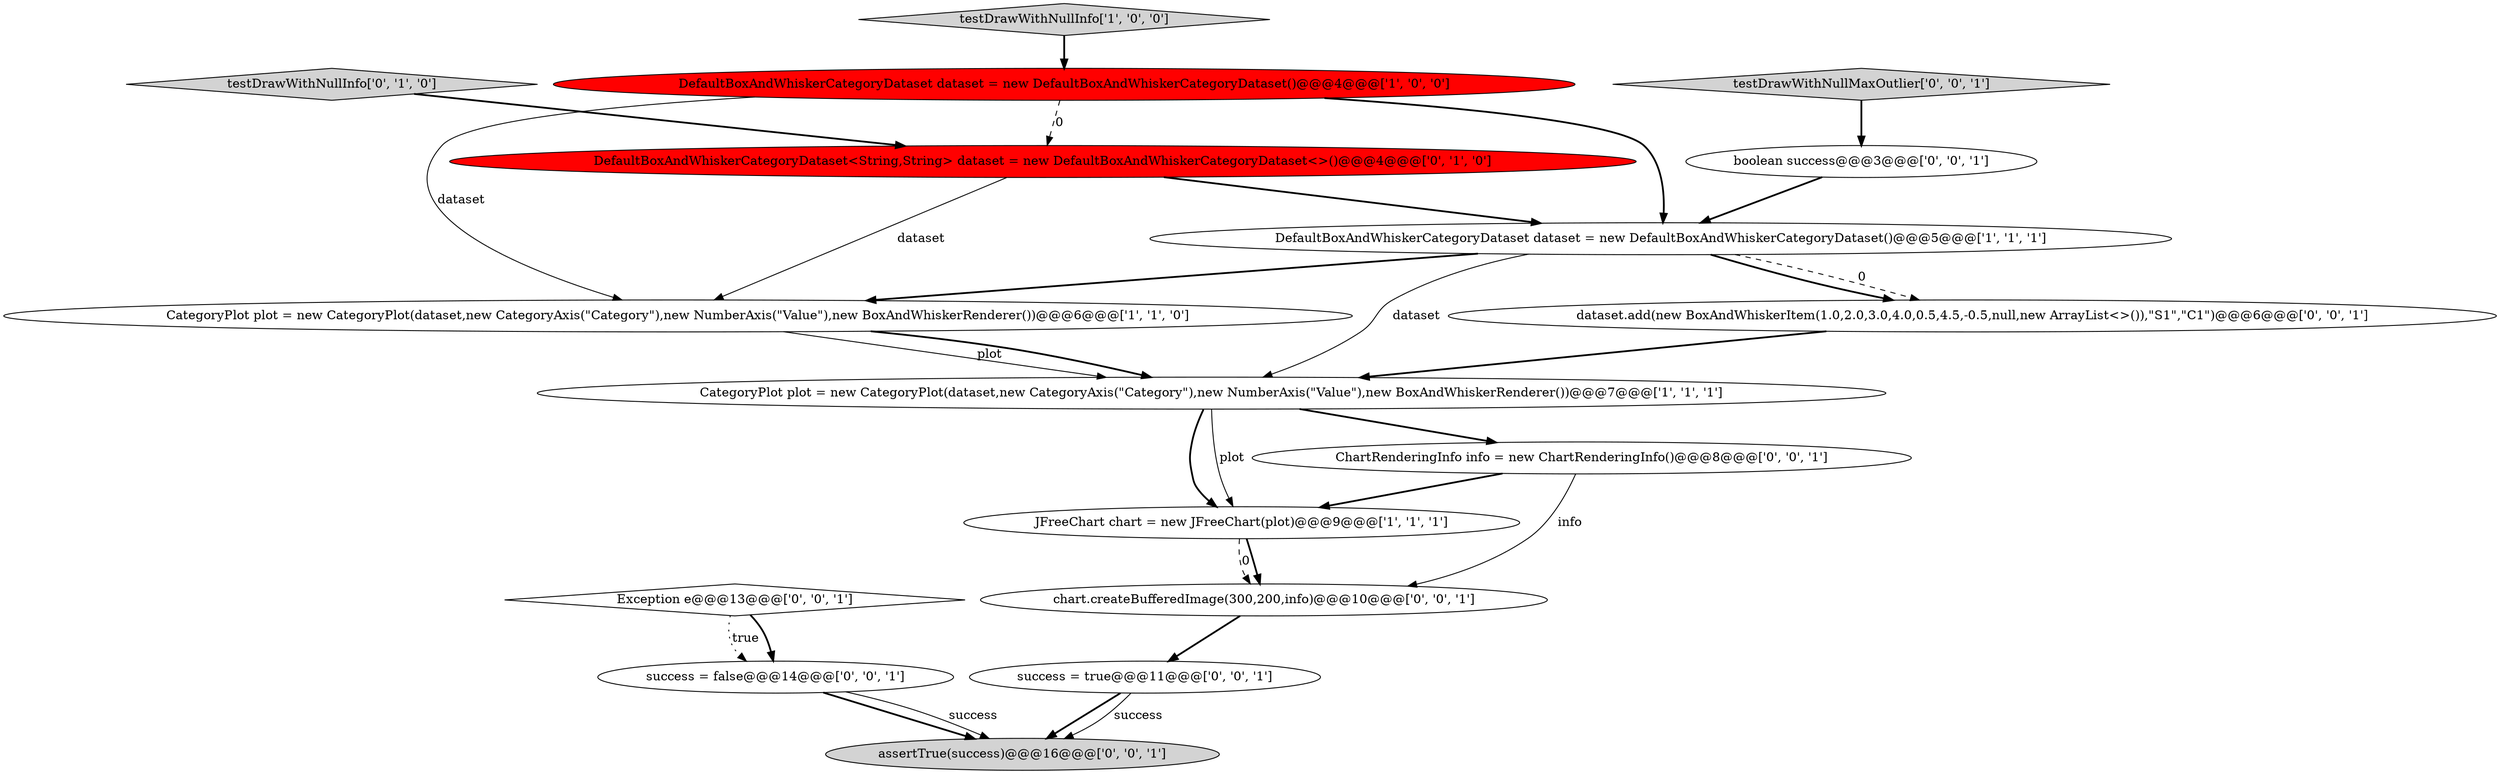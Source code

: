digraph {
9 [style = filled, label = "dataset.add(new BoxAndWhiskerItem(1.0,2.0,3.0,4.0,0.5,4.5,-0.5,null,new ArrayList<>()),\"S1\",\"C1\")@@@6@@@['0', '0', '1']", fillcolor = white, shape = ellipse image = "AAA0AAABBB3BBB"];
0 [style = filled, label = "JFreeChart chart = new JFreeChart(plot)@@@9@@@['1', '1', '1']", fillcolor = white, shape = ellipse image = "AAA0AAABBB1BBB"];
6 [style = filled, label = "DefaultBoxAndWhiskerCategoryDataset<String,String> dataset = new DefaultBoxAndWhiskerCategoryDataset<>()@@@4@@@['0', '1', '0']", fillcolor = red, shape = ellipse image = "AAA1AAABBB2BBB"];
12 [style = filled, label = "success = true@@@11@@@['0', '0', '1']", fillcolor = white, shape = ellipse image = "AAA0AAABBB3BBB"];
14 [style = filled, label = "boolean success@@@3@@@['0', '0', '1']", fillcolor = white, shape = ellipse image = "AAA0AAABBB3BBB"];
3 [style = filled, label = "CategoryPlot plot = new CategoryPlot(dataset,new CategoryAxis(\"Category\"),new NumberAxis(\"Value\"),new BoxAndWhiskerRenderer())@@@7@@@['1', '1', '1']", fillcolor = white, shape = ellipse image = "AAA0AAABBB1BBB"];
5 [style = filled, label = "DefaultBoxAndWhiskerCategoryDataset dataset = new DefaultBoxAndWhiskerCategoryDataset()@@@5@@@['1', '1', '1']", fillcolor = white, shape = ellipse image = "AAA0AAABBB1BBB"];
2 [style = filled, label = "CategoryPlot plot = new CategoryPlot(dataset,new CategoryAxis(\"Category\"),new NumberAxis(\"Value\"),new BoxAndWhiskerRenderer())@@@6@@@['1', '1', '0']", fillcolor = white, shape = ellipse image = "AAA0AAABBB1BBB"];
4 [style = filled, label = "testDrawWithNullInfo['1', '0', '0']", fillcolor = lightgray, shape = diamond image = "AAA0AAABBB1BBB"];
16 [style = filled, label = "assertTrue(success)@@@16@@@['0', '0', '1']", fillcolor = lightgray, shape = ellipse image = "AAA0AAABBB3BBB"];
7 [style = filled, label = "testDrawWithNullInfo['0', '1', '0']", fillcolor = lightgray, shape = diamond image = "AAA0AAABBB2BBB"];
8 [style = filled, label = "Exception e@@@13@@@['0', '0', '1']", fillcolor = white, shape = diamond image = "AAA0AAABBB3BBB"];
10 [style = filled, label = "ChartRenderingInfo info = new ChartRenderingInfo()@@@8@@@['0', '0', '1']", fillcolor = white, shape = ellipse image = "AAA0AAABBB3BBB"];
13 [style = filled, label = "testDrawWithNullMaxOutlier['0', '0', '1']", fillcolor = lightgray, shape = diamond image = "AAA0AAABBB3BBB"];
11 [style = filled, label = "chart.createBufferedImage(300,200,info)@@@10@@@['0', '0', '1']", fillcolor = white, shape = ellipse image = "AAA0AAABBB3BBB"];
1 [style = filled, label = "DefaultBoxAndWhiskerCategoryDataset dataset = new DefaultBoxAndWhiskerCategoryDataset()@@@4@@@['1', '0', '0']", fillcolor = red, shape = ellipse image = "AAA1AAABBB1BBB"];
15 [style = filled, label = "success = false@@@14@@@['0', '0', '1']", fillcolor = white, shape = ellipse image = "AAA0AAABBB3BBB"];
1->5 [style = bold, label=""];
2->3 [style = solid, label="plot"];
8->15 [style = bold, label=""];
10->11 [style = solid, label="info"];
5->9 [style = bold, label=""];
2->3 [style = bold, label=""];
8->15 [style = dotted, label="true"];
0->11 [style = bold, label=""];
5->9 [style = dashed, label="0"];
11->12 [style = bold, label=""];
0->11 [style = dashed, label="0"];
12->16 [style = bold, label=""];
15->16 [style = bold, label=""];
12->16 [style = solid, label="success"];
3->0 [style = bold, label=""];
1->2 [style = solid, label="dataset"];
3->10 [style = bold, label=""];
6->5 [style = bold, label=""];
5->2 [style = bold, label=""];
3->0 [style = solid, label="plot"];
1->6 [style = dashed, label="0"];
10->0 [style = bold, label=""];
7->6 [style = bold, label=""];
9->3 [style = bold, label=""];
4->1 [style = bold, label=""];
6->2 [style = solid, label="dataset"];
5->3 [style = solid, label="dataset"];
13->14 [style = bold, label=""];
15->16 [style = solid, label="success"];
14->5 [style = bold, label=""];
}
